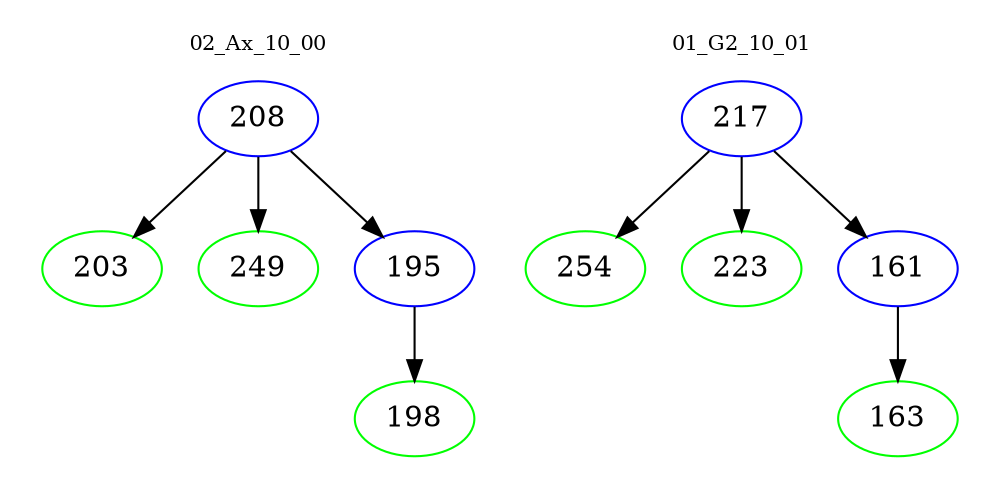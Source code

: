 digraph{
subgraph cluster_0 {
color = white
label = "02_Ax_10_00";
fontsize=10;
T0_208 [label="208", color="blue"]
T0_208 -> T0_203 [color="black"]
T0_203 [label="203", color="green"]
T0_208 -> T0_249 [color="black"]
T0_249 [label="249", color="green"]
T0_208 -> T0_195 [color="black"]
T0_195 [label="195", color="blue"]
T0_195 -> T0_198 [color="black"]
T0_198 [label="198", color="green"]
}
subgraph cluster_1 {
color = white
label = "01_G2_10_01";
fontsize=10;
T1_217 [label="217", color="blue"]
T1_217 -> T1_254 [color="black"]
T1_254 [label="254", color="green"]
T1_217 -> T1_223 [color="black"]
T1_223 [label="223", color="green"]
T1_217 -> T1_161 [color="black"]
T1_161 [label="161", color="blue"]
T1_161 -> T1_163 [color="black"]
T1_163 [label="163", color="green"]
}
}
